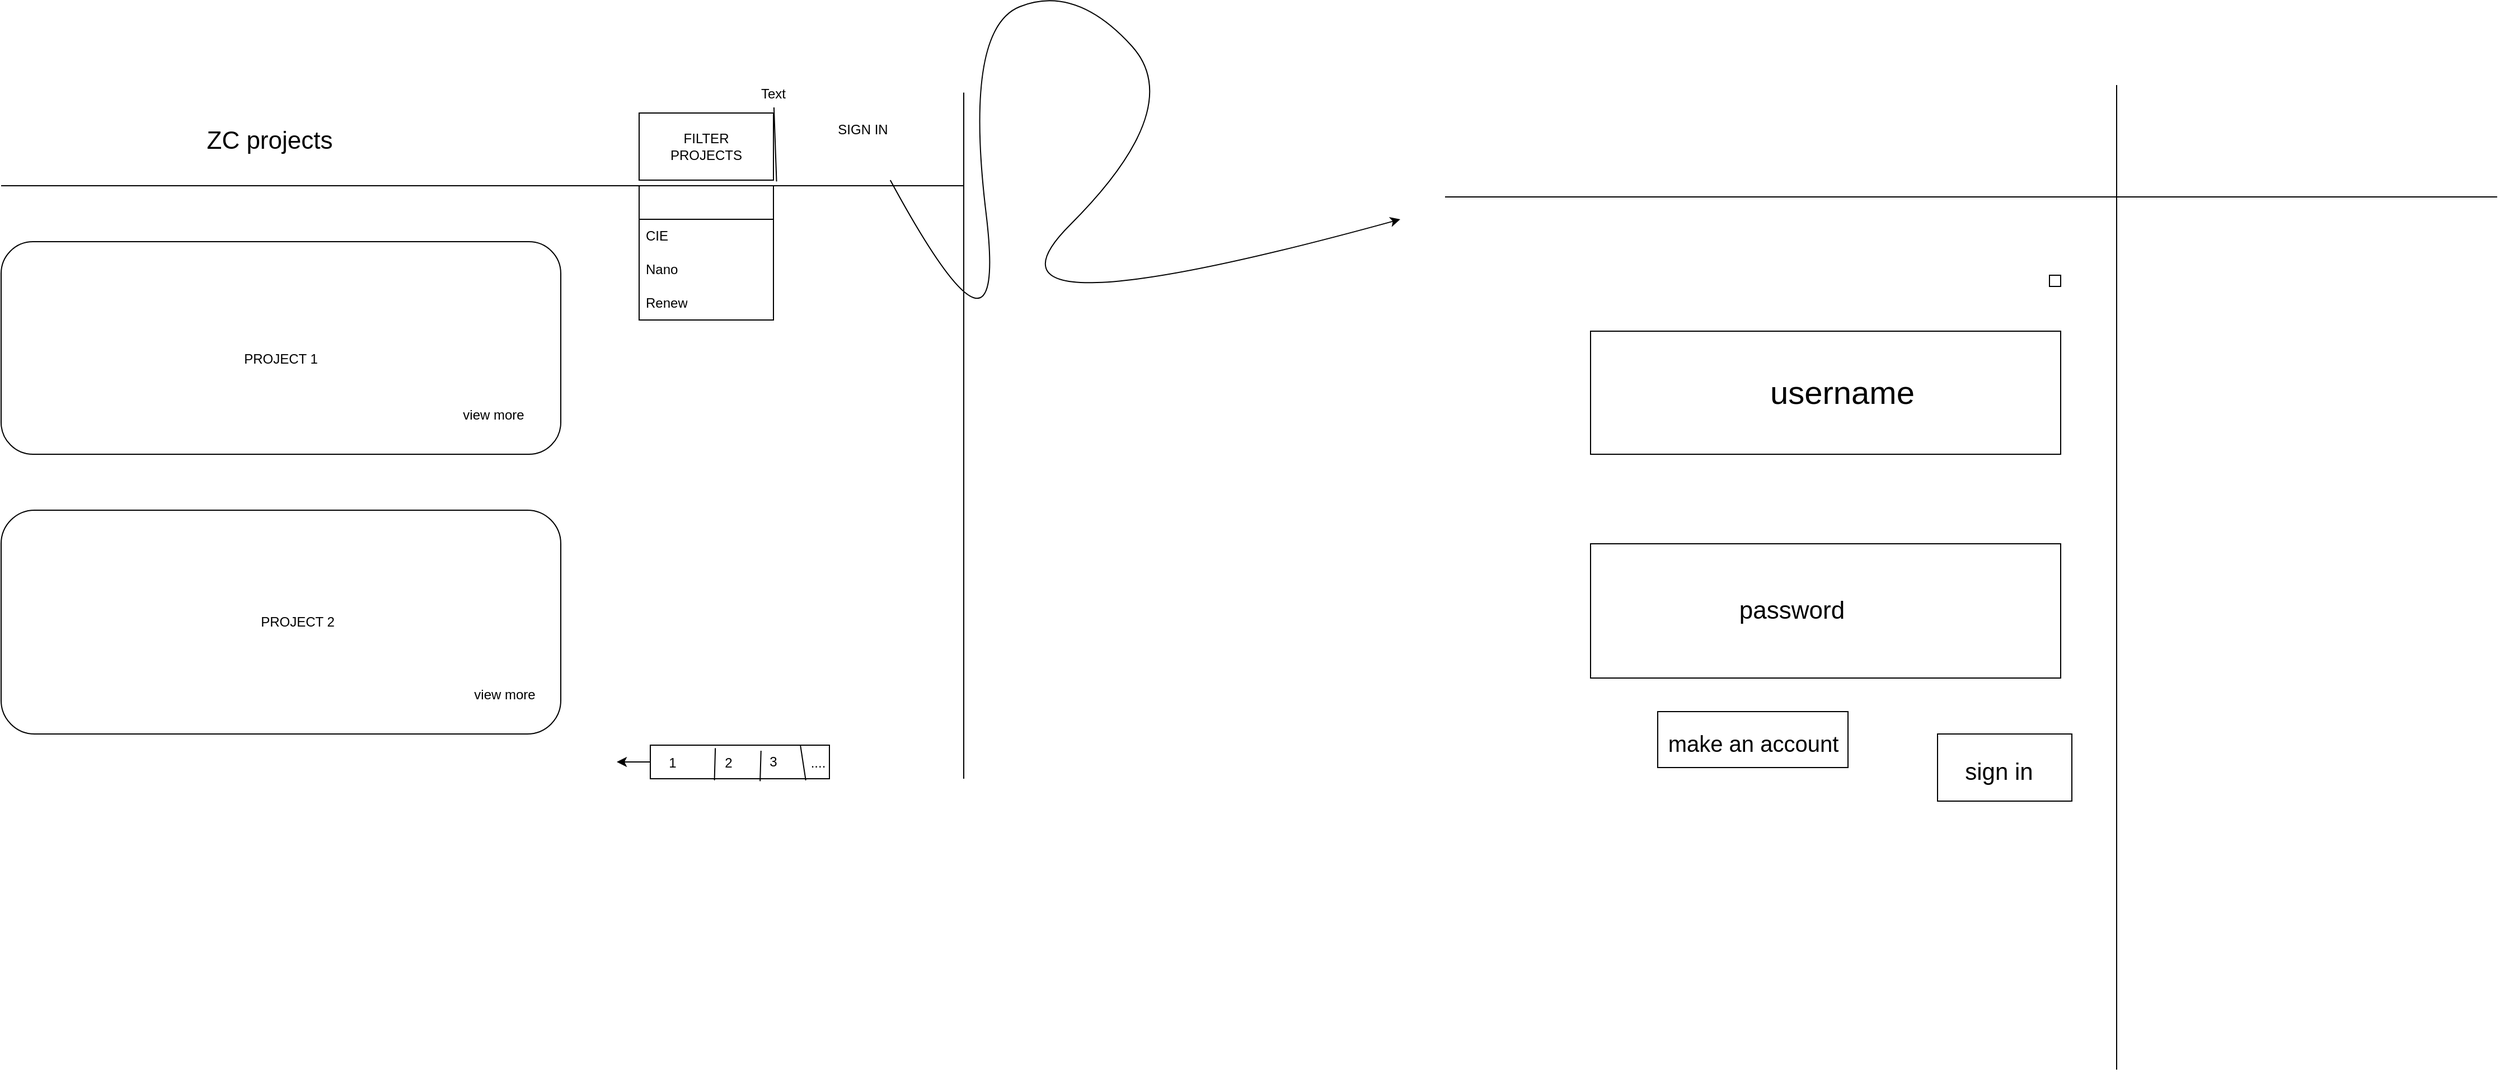 <mxfile version="24.8.2">
  <diagram name="Page-1" id="xlMZWrDoKpGhfqH5Mmrt">
    <mxGraphModel dx="2465" dy="2105" grid="1" gridSize="10" guides="1" tooltips="1" connect="1" arrows="1" fold="1" page="1" pageScale="1" pageWidth="850" pageHeight="1100" math="0" shadow="0">
      <root>
        <mxCell id="0" />
        <mxCell id="1" parent="0" />
        <mxCell id="YoX6VDQHQ6fOQGBJkhDj-1" value="" style="endArrow=none;html=1;rounded=0;" parent="1" source="YoX6VDQHQ6fOQGBJkhDj-5" edge="1">
          <mxGeometry width="50" height="50" relative="1" as="geometry">
            <mxPoint y="70" as="sourcePoint" />
            <mxPoint x="850" y="70" as="targetPoint" />
          </mxGeometry>
        </mxCell>
        <mxCell id="YoX6VDQHQ6fOQGBJkhDj-2" value="" style="endArrow=none;html=1;rounded=0;" parent="1" edge="1">
          <mxGeometry width="50" height="50" relative="1" as="geometry">
            <mxPoint x="850" y="610" as="sourcePoint" />
            <mxPoint x="850" y="-3.2" as="targetPoint" />
          </mxGeometry>
        </mxCell>
        <mxCell id="YoX6VDQHQ6fOQGBJkhDj-3" value="" style="endArrow=none;html=1;rounded=0;exitX=0.071;exitY=1.013;exitDx=0;exitDy=0;exitPerimeter=0;" parent="1" source="YoX6VDQHQ6fOQGBJkhDj-5" target="YoX6VDQHQ6fOQGBJkhDj-4" edge="1">
          <mxGeometry width="50" height="50" relative="1" as="geometry">
            <mxPoint x="680" y="590" as="sourcePoint" />
            <mxPoint x="680" as="targetPoint" />
          </mxGeometry>
        </mxCell>
        <mxCell id="YoX6VDQHQ6fOQGBJkhDj-4" value="Text" style="text;html=1;align=center;verticalAlign=middle;whiteSpace=wrap;rounded=0;" parent="1" vertex="1">
          <mxGeometry x="650" y="-15" width="60" height="25" as="geometry" />
        </mxCell>
        <mxCell id="YoX6VDQHQ6fOQGBJkhDj-6" value="" style="endArrow=none;html=1;rounded=0;" parent="1" edge="1">
          <mxGeometry width="50" height="50" relative="1" as="geometry">
            <mxPoint x="-10" y="80" as="sourcePoint" />
            <mxPoint x="850" y="80" as="targetPoint" />
          </mxGeometry>
        </mxCell>
        <mxCell id="YoX6VDQHQ6fOQGBJkhDj-5" value="SIGN IN" style="text;html=1;align=center;verticalAlign=middle;whiteSpace=wrap;rounded=0;" parent="1" vertex="1">
          <mxGeometry x="670" y="-15" width="180" height="90" as="geometry" />
        </mxCell>
        <mxCell id="YoX6VDQHQ6fOQGBJkhDj-7" value="" style="rounded=1;whiteSpace=wrap;html=1;" parent="1" vertex="1">
          <mxGeometry x="-10" y="130" width="500" height="190" as="geometry" />
        </mxCell>
        <mxCell id="YoX6VDQHQ6fOQGBJkhDj-8" value="PROJECT 1" style="text;html=1;align=center;verticalAlign=middle;whiteSpace=wrap;rounded=0;" parent="1" vertex="1">
          <mxGeometry x="20" y="170" width="440" height="130" as="geometry" />
        </mxCell>
        <mxCell id="YoX6VDQHQ6fOQGBJkhDj-9" value="view more" style="text;html=1;align=center;verticalAlign=middle;whiteSpace=wrap;rounded=0;" parent="1" vertex="1">
          <mxGeometry x="400" y="270" width="60" height="30" as="geometry" />
        </mxCell>
        <mxCell id="YoX6VDQHQ6fOQGBJkhDj-10" value="" style="rounded=1;whiteSpace=wrap;html=1;" parent="1" vertex="1">
          <mxGeometry x="-10" y="370" width="500" height="200" as="geometry" />
        </mxCell>
        <mxCell id="YoX6VDQHQ6fOQGBJkhDj-11" value="PROJECT 2" style="text;html=1;align=center;verticalAlign=middle;whiteSpace=wrap;rounded=0;" parent="1" vertex="1">
          <mxGeometry x="80" y="410" width="350" height="120" as="geometry" />
        </mxCell>
        <mxCell id="YoX6VDQHQ6fOQGBJkhDj-14" value="" style="rounded=0;whiteSpace=wrap;html=1;" parent="1" vertex="1">
          <mxGeometry x="560" y="15" width="120" height="60" as="geometry" />
        </mxCell>
        <mxCell id="YoX6VDQHQ6fOQGBJkhDj-15" value="FILTER PROJECTS" style="text;html=1;align=center;verticalAlign=middle;whiteSpace=wrap;rounded=0;" parent="1" vertex="1">
          <mxGeometry x="590" y="30" width="60" height="30" as="geometry" />
        </mxCell>
        <mxCell id="YoX6VDQHQ6fOQGBJkhDj-16" value="" style="swimlane;fontStyle=0;childLayout=stackLayout;horizontal=1;startSize=30;horizontalStack=0;resizeParent=1;resizeParentMax=0;resizeLast=0;collapsible=1;marginBottom=0;whiteSpace=wrap;html=1;" parent="1" vertex="1">
          <mxGeometry x="560" y="80" width="120" height="120" as="geometry" />
        </mxCell>
        <mxCell id="YoX6VDQHQ6fOQGBJkhDj-17" value="CIE" style="text;strokeColor=none;fillColor=none;align=left;verticalAlign=middle;spacingLeft=4;spacingRight=4;overflow=hidden;points=[[0,0.5],[1,0.5]];portConstraint=eastwest;rotatable=0;whiteSpace=wrap;html=1;" parent="YoX6VDQHQ6fOQGBJkhDj-16" vertex="1">
          <mxGeometry y="30" width="120" height="30" as="geometry" />
        </mxCell>
        <mxCell id="YoX6VDQHQ6fOQGBJkhDj-18" value="Nano&amp;nbsp;" style="text;strokeColor=none;fillColor=none;align=left;verticalAlign=middle;spacingLeft=4;spacingRight=4;overflow=hidden;points=[[0,0.5],[1,0.5]];portConstraint=eastwest;rotatable=0;whiteSpace=wrap;html=1;" parent="YoX6VDQHQ6fOQGBJkhDj-16" vertex="1">
          <mxGeometry y="60" width="120" height="30" as="geometry" />
        </mxCell>
        <mxCell id="YoX6VDQHQ6fOQGBJkhDj-19" value="Renew" style="text;strokeColor=none;fillColor=none;align=left;verticalAlign=middle;spacingLeft=4;spacingRight=4;overflow=hidden;points=[[0,0.5],[1,0.5]];portConstraint=eastwest;rotatable=0;whiteSpace=wrap;html=1;" parent="YoX6VDQHQ6fOQGBJkhDj-16" vertex="1">
          <mxGeometry y="90" width="120" height="30" as="geometry" />
        </mxCell>
        <mxCell id="YoX6VDQHQ6fOQGBJkhDj-27" style="edgeStyle=orthogonalEdgeStyle;rounded=0;orthogonalLoop=1;jettySize=auto;html=1;exitX=0;exitY=0.5;exitDx=0;exitDy=0;" parent="1" source="YoX6VDQHQ6fOQGBJkhDj-20" edge="1">
          <mxGeometry relative="1" as="geometry">
            <mxPoint x="540" y="595" as="targetPoint" />
          </mxGeometry>
        </mxCell>
        <mxCell id="YoX6VDQHQ6fOQGBJkhDj-20" value="" style="rounded=0;whiteSpace=wrap;html=1;" parent="1" vertex="1">
          <mxGeometry x="570" y="580" width="160" height="30" as="geometry" />
        </mxCell>
        <mxCell id="YoX6VDQHQ6fOQGBJkhDj-22" value="" style="endArrow=none;html=1;rounded=0;exitX=0.868;exitY=1.047;exitDx=0;exitDy=0;exitPerimeter=0;entryX=0.838;entryY=0.007;entryDx=0;entryDy=0;entryPerimeter=0;" parent="1" source="YoX6VDQHQ6fOQGBJkhDj-20" target="YoX6VDQHQ6fOQGBJkhDj-20" edge="1">
          <mxGeometry width="50" height="50" relative="1" as="geometry">
            <mxPoint x="370" y="620" as="sourcePoint" />
            <mxPoint x="420" y="570" as="targetPoint" />
          </mxGeometry>
        </mxCell>
        <mxCell id="YoX6VDQHQ6fOQGBJkhDj-23" value="" style="endArrow=none;html=1;rounded=0;exitX=0.613;exitY=1.073;exitDx=0;exitDy=0;exitPerimeter=0;entryX=0.618;entryY=0.167;entryDx=0;entryDy=0;entryPerimeter=0;" parent="1" source="YoX6VDQHQ6fOQGBJkhDj-20" target="YoX6VDQHQ6fOQGBJkhDj-20" edge="1">
          <mxGeometry width="50" height="50" relative="1" as="geometry">
            <mxPoint x="670" y="620" as="sourcePoint" />
            <mxPoint x="420" y="570" as="targetPoint" />
          </mxGeometry>
        </mxCell>
        <mxCell id="YoX6VDQHQ6fOQGBJkhDj-24" value="" style="endArrow=none;html=1;rounded=0;exitX=0.358;exitY=1.047;exitDx=0;exitDy=0;exitPerimeter=0;entryX=0.363;entryY=0.087;entryDx=0;entryDy=0;entryPerimeter=0;" parent="1" source="YoX6VDQHQ6fOQGBJkhDj-20" target="YoX6VDQHQ6fOQGBJkhDj-20" edge="1">
          <mxGeometry width="50" height="50" relative="1" as="geometry">
            <mxPoint x="370" y="620" as="sourcePoint" />
            <mxPoint x="420" y="570" as="targetPoint" />
          </mxGeometry>
        </mxCell>
        <mxCell id="YoX6VDQHQ6fOQGBJkhDj-25" value="1" style="text;html=1;align=center;verticalAlign=middle;whiteSpace=wrap;rounded=0;" parent="1" vertex="1">
          <mxGeometry x="560" y="581.41" width="60" height="30" as="geometry" />
        </mxCell>
        <mxCell id="YoX6VDQHQ6fOQGBJkhDj-29" value="2" style="text;html=1;align=center;verticalAlign=middle;whiteSpace=wrap;rounded=0;" parent="1" vertex="1">
          <mxGeometry x="610" y="581.41" width="60" height="30" as="geometry" />
        </mxCell>
        <mxCell id="YoX6VDQHQ6fOQGBJkhDj-30" value="3" style="text;html=1;align=center;verticalAlign=middle;whiteSpace=wrap;rounded=0;" parent="1" vertex="1">
          <mxGeometry x="650" y="580" width="60" height="30" as="geometry" />
        </mxCell>
        <mxCell id="YoX6VDQHQ6fOQGBJkhDj-31" value="...." style="text;html=1;align=center;verticalAlign=middle;whiteSpace=wrap;rounded=0;" parent="1" vertex="1">
          <mxGeometry x="690" y="581.41" width="60" height="30" as="geometry" />
        </mxCell>
        <mxCell id="YoX6VDQHQ6fOQGBJkhDj-33" value="ZC projects" style="text;html=1;align=center;verticalAlign=middle;whiteSpace=wrap;rounded=0;fontSize=22;" parent="1" vertex="1">
          <mxGeometry x="20" width="420" height="80" as="geometry" />
        </mxCell>
        <mxCell id="YoX6VDQHQ6fOQGBJkhDj-34" value="view more" style="text;html=1;align=center;verticalAlign=middle;whiteSpace=wrap;rounded=0;" parent="1" vertex="1">
          <mxGeometry x="410" y="520" width="60" height="30" as="geometry" />
        </mxCell>
        <mxCell id="2TW4DQ_lYS_oqKU76VWf-1" value="" style="curved=1;endArrow=classic;html=1;rounded=0;" edge="1" parent="1" source="YoX6VDQHQ6fOQGBJkhDj-5">
          <mxGeometry width="50" height="50" relative="1" as="geometry">
            <mxPoint x="840" y="270" as="sourcePoint" />
            <mxPoint x="1240" y="110" as="targetPoint" />
            <Array as="points">
              <mxPoint x="890" y="270" />
              <mxPoint x="850" y="-60" />
              <mxPoint x="950" y="-100" />
              <mxPoint x="1050" y="10" />
              <mxPoint x="840" y="220" />
            </Array>
          </mxGeometry>
        </mxCell>
        <mxCell id="2TW4DQ_lYS_oqKU76VWf-2" value="" style="endArrow=none;html=1;rounded=0;" edge="1" parent="1">
          <mxGeometry width="50" height="50" relative="1" as="geometry">
            <mxPoint x="1880" y="870" as="sourcePoint" />
            <mxPoint x="1880" y="-10" as="targetPoint" />
          </mxGeometry>
        </mxCell>
        <mxCell id="2TW4DQ_lYS_oqKU76VWf-3" value="" style="endArrow=none;html=1;rounded=0;" edge="1" parent="1">
          <mxGeometry width="50" height="50" relative="1" as="geometry">
            <mxPoint x="1280" y="90" as="sourcePoint" />
            <mxPoint x="2220" y="90" as="targetPoint" />
          </mxGeometry>
        </mxCell>
        <mxCell id="2TW4DQ_lYS_oqKU76VWf-4" value="" style="whiteSpace=wrap;html=1;aspect=fixed;" vertex="1" parent="1">
          <mxGeometry x="1820" y="160" width="10" height="10" as="geometry" />
        </mxCell>
        <mxCell id="2TW4DQ_lYS_oqKU76VWf-5" value="" style="rounded=0;whiteSpace=wrap;html=1;" vertex="1" parent="1">
          <mxGeometry x="1410" y="210" width="420" height="110" as="geometry" />
        </mxCell>
        <mxCell id="2TW4DQ_lYS_oqKU76VWf-6" value="" style="rounded=0;whiteSpace=wrap;html=1;" vertex="1" parent="1">
          <mxGeometry x="1410" y="400" width="420" height="120" as="geometry" />
        </mxCell>
        <mxCell id="2TW4DQ_lYS_oqKU76VWf-7" value="username" style="text;html=1;align=center;verticalAlign=middle;whiteSpace=wrap;rounded=0;fontSize=29;" vertex="1" parent="1">
          <mxGeometry x="1470" y="220" width="330" height="90" as="geometry" />
        </mxCell>
        <mxCell id="2TW4DQ_lYS_oqKU76VWf-8" value="password" style="text;html=1;align=center;verticalAlign=middle;whiteSpace=wrap;rounded=0;fontSize=22;" vertex="1" parent="1">
          <mxGeometry x="1490" y="410" width="200" height="100" as="geometry" />
        </mxCell>
        <mxCell id="2TW4DQ_lYS_oqKU76VWf-9" value="" style="rounded=0;whiteSpace=wrap;html=1;" vertex="1" parent="1">
          <mxGeometry x="1470" y="550" width="170" height="50" as="geometry" />
        </mxCell>
        <mxCell id="2TW4DQ_lYS_oqKU76VWf-10" value="&lt;font style=&quot;font-size: 20px;&quot;&gt;make an account&lt;/font&gt;" style="text;html=1;align=center;verticalAlign=middle;whiteSpace=wrap;rounded=0;fontSize=32;" vertex="1" parent="1">
          <mxGeometry x="1432.5" y="555" width="245" height="40" as="geometry" />
        </mxCell>
        <mxCell id="2TW4DQ_lYS_oqKU76VWf-11" value="" style="rounded=0;whiteSpace=wrap;html=1;" vertex="1" parent="1">
          <mxGeometry x="1720" y="570" width="120" height="60" as="geometry" />
        </mxCell>
        <mxCell id="2TW4DQ_lYS_oqKU76VWf-12" value="sign in" style="text;html=1;align=center;verticalAlign=middle;whiteSpace=wrap;rounded=0;fontSize=21;" vertex="1" parent="1">
          <mxGeometry x="1730" y="585" width="90" height="35" as="geometry" />
        </mxCell>
      </root>
    </mxGraphModel>
  </diagram>
</mxfile>
